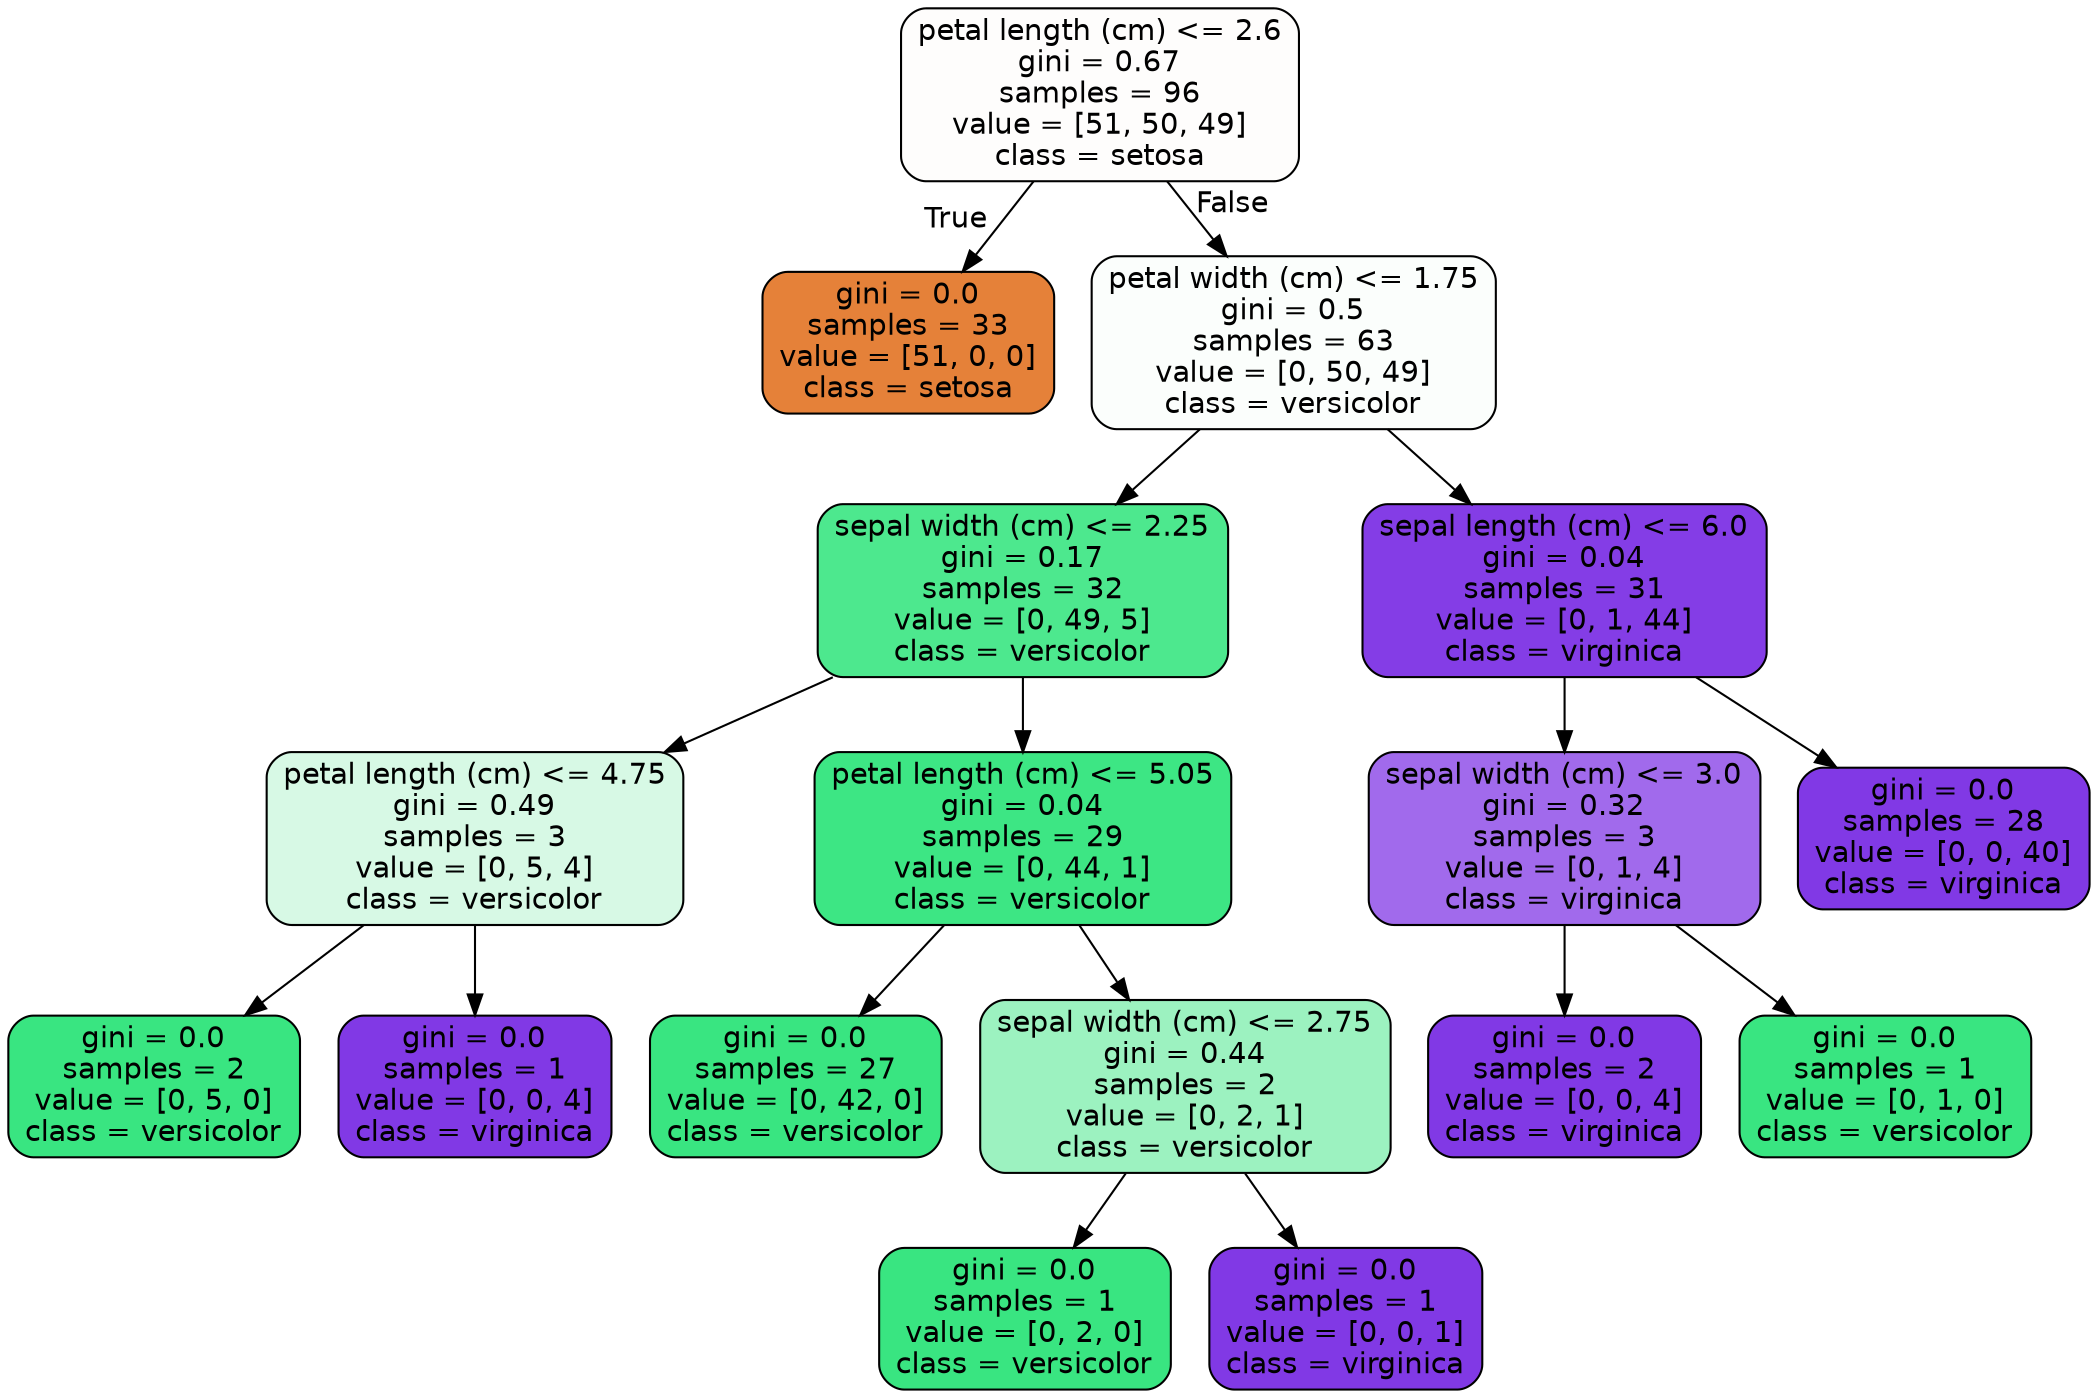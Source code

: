 digraph Tree {
node [shape=box, style="filled, rounded", color="black", fontname=helvetica] ;
edge [fontname=helvetica] ;
0 [label="petal length (cm) <= 2.6\ngini = 0.67\nsamples = 96\nvalue = [51, 50, 49]\nclass = setosa", fillcolor="#e5813903"] ;
1 [label="gini = 0.0\nsamples = 33\nvalue = [51, 0, 0]\nclass = setosa", fillcolor="#e58139ff"] ;
0 -> 1 [labeldistance=2.5, labelangle=45, headlabel="True"] ;
2 [label="petal width (cm) <= 1.75\ngini = 0.5\nsamples = 63\nvalue = [0, 50, 49]\nclass = versicolor", fillcolor="#39e58105"] ;
0 -> 2 [labeldistance=2.5, labelangle=-45, headlabel="False"] ;
3 [label="sepal width (cm) <= 2.25\ngini = 0.17\nsamples = 32\nvalue = [0, 49, 5]\nclass = versicolor", fillcolor="#39e581e5"] ;
2 -> 3 ;
4 [label="petal length (cm) <= 4.75\ngini = 0.49\nsamples = 3\nvalue = [0, 5, 4]\nclass = versicolor", fillcolor="#39e58133"] ;
3 -> 4 ;
5 [label="gini = 0.0\nsamples = 2\nvalue = [0, 5, 0]\nclass = versicolor", fillcolor="#39e581ff"] ;
4 -> 5 ;
6 [label="gini = 0.0\nsamples = 1\nvalue = [0, 0, 4]\nclass = virginica", fillcolor="#8139e5ff"] ;
4 -> 6 ;
7 [label="petal length (cm) <= 5.05\ngini = 0.04\nsamples = 29\nvalue = [0, 44, 1]\nclass = versicolor", fillcolor="#39e581f9"] ;
3 -> 7 ;
8 [label="gini = 0.0\nsamples = 27\nvalue = [0, 42, 0]\nclass = versicolor", fillcolor="#39e581ff"] ;
7 -> 8 ;
9 [label="sepal width (cm) <= 2.75\ngini = 0.44\nsamples = 2\nvalue = [0, 2, 1]\nclass = versicolor", fillcolor="#39e5817f"] ;
7 -> 9 ;
10 [label="gini = 0.0\nsamples = 1\nvalue = [0, 2, 0]\nclass = versicolor", fillcolor="#39e581ff"] ;
9 -> 10 ;
11 [label="gini = 0.0\nsamples = 1\nvalue = [0, 0, 1]\nclass = virginica", fillcolor="#8139e5ff"] ;
9 -> 11 ;
12 [label="sepal length (cm) <= 6.0\ngini = 0.04\nsamples = 31\nvalue = [0, 1, 44]\nclass = virginica", fillcolor="#8139e5f9"] ;
2 -> 12 ;
13 [label="sepal width (cm) <= 3.0\ngini = 0.32\nsamples = 3\nvalue = [0, 1, 4]\nclass = virginica", fillcolor="#8139e5bf"] ;
12 -> 13 ;
14 [label="gini = 0.0\nsamples = 2\nvalue = [0, 0, 4]\nclass = virginica", fillcolor="#8139e5ff"] ;
13 -> 14 ;
15 [label="gini = 0.0\nsamples = 1\nvalue = [0, 1, 0]\nclass = versicolor", fillcolor="#39e581ff"] ;
13 -> 15 ;
16 [label="gini = 0.0\nsamples = 28\nvalue = [0, 0, 40]\nclass = virginica", fillcolor="#8139e5ff"] ;
12 -> 16 ;
}